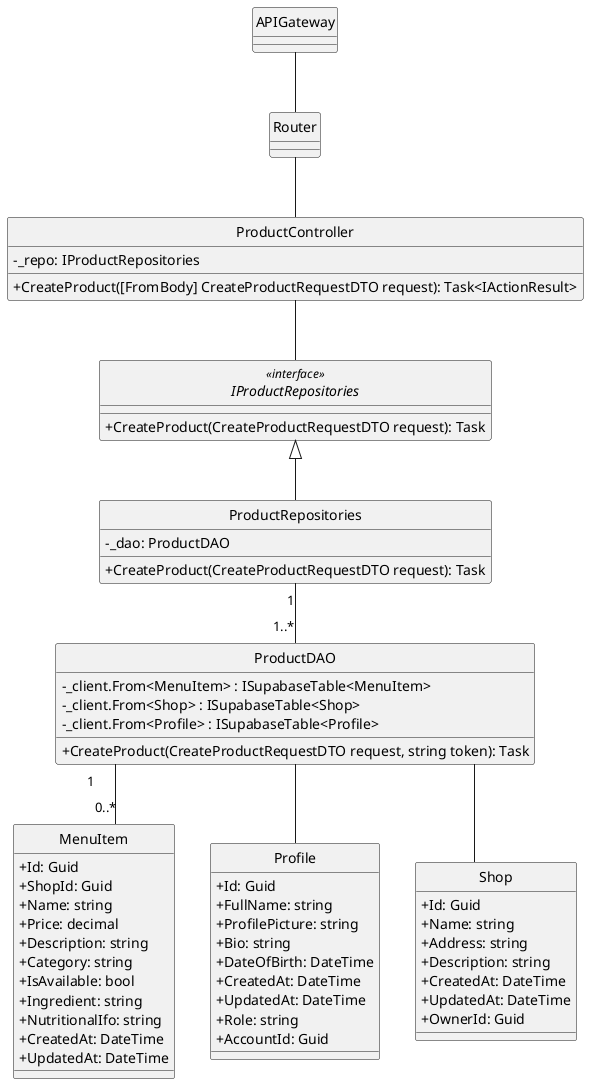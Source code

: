@startuml
hide circle
skinparam classAttributeIconSize 0
skinparam linetype ortho

class APIGateway {
}

class Router {
}

class ProductController {
    - _repo: IProductRepositories
    + CreateProduct([FromBody] CreateProductRequestDTO request): Task<IActionResult>
}

interface IProductRepositories<<interface>> {
    + CreateProduct(CreateProductRequestDTO request): Task
}

class ProductRepositories {
    - _dao: ProductDAO
    + CreateProduct(CreateProductRequestDTO request): Task
}

class ProductDAO {
    - _client.From<MenuItem> : ISupabaseTable<MenuItem>
    - _client.From<Shop> : ISupabaseTable<Shop>
    - _client.From<Profile> : ISupabaseTable<Profile>
    + CreateProduct(CreateProductRequestDTO request, string token): Task
}

class MenuItem {
    + Id: Guid
    + ShopId: Guid
    + Name: string
    + Price: decimal
    + Description: string
    + Category: string
    + IsAvailable: bool
    + Ingredient: string
    + NutritionalIfo: string
    + CreatedAt: DateTime
    + UpdatedAt: DateTime
}

class Profile {
    + Id: Guid
    + FullName: string
    + ProfilePicture: string
    + Bio: string
    + DateOfBirth: DateTime
    + CreatedAt: DateTime
    + UpdatedAt: DateTime
    + Role: string
    + AccountId: Guid
}

class Shop {
    + Id: Guid
    + Name: string
    + Address: string
    + Description: string
    + CreatedAt: DateTime
    + UpdatedAt: DateTime
    + OwnerId: Guid
}

APIGateway -- Router
Router -- ProductController
ProductController -- IProductRepositories 
IProductRepositories <|-- ProductRepositories
ProductRepositories "1"--"1..*" ProductDAO
ProductDAO "1" -- "0..*" MenuItem
ProductDAO -- Shop
ProductDAO  --  Profile

@enduml
